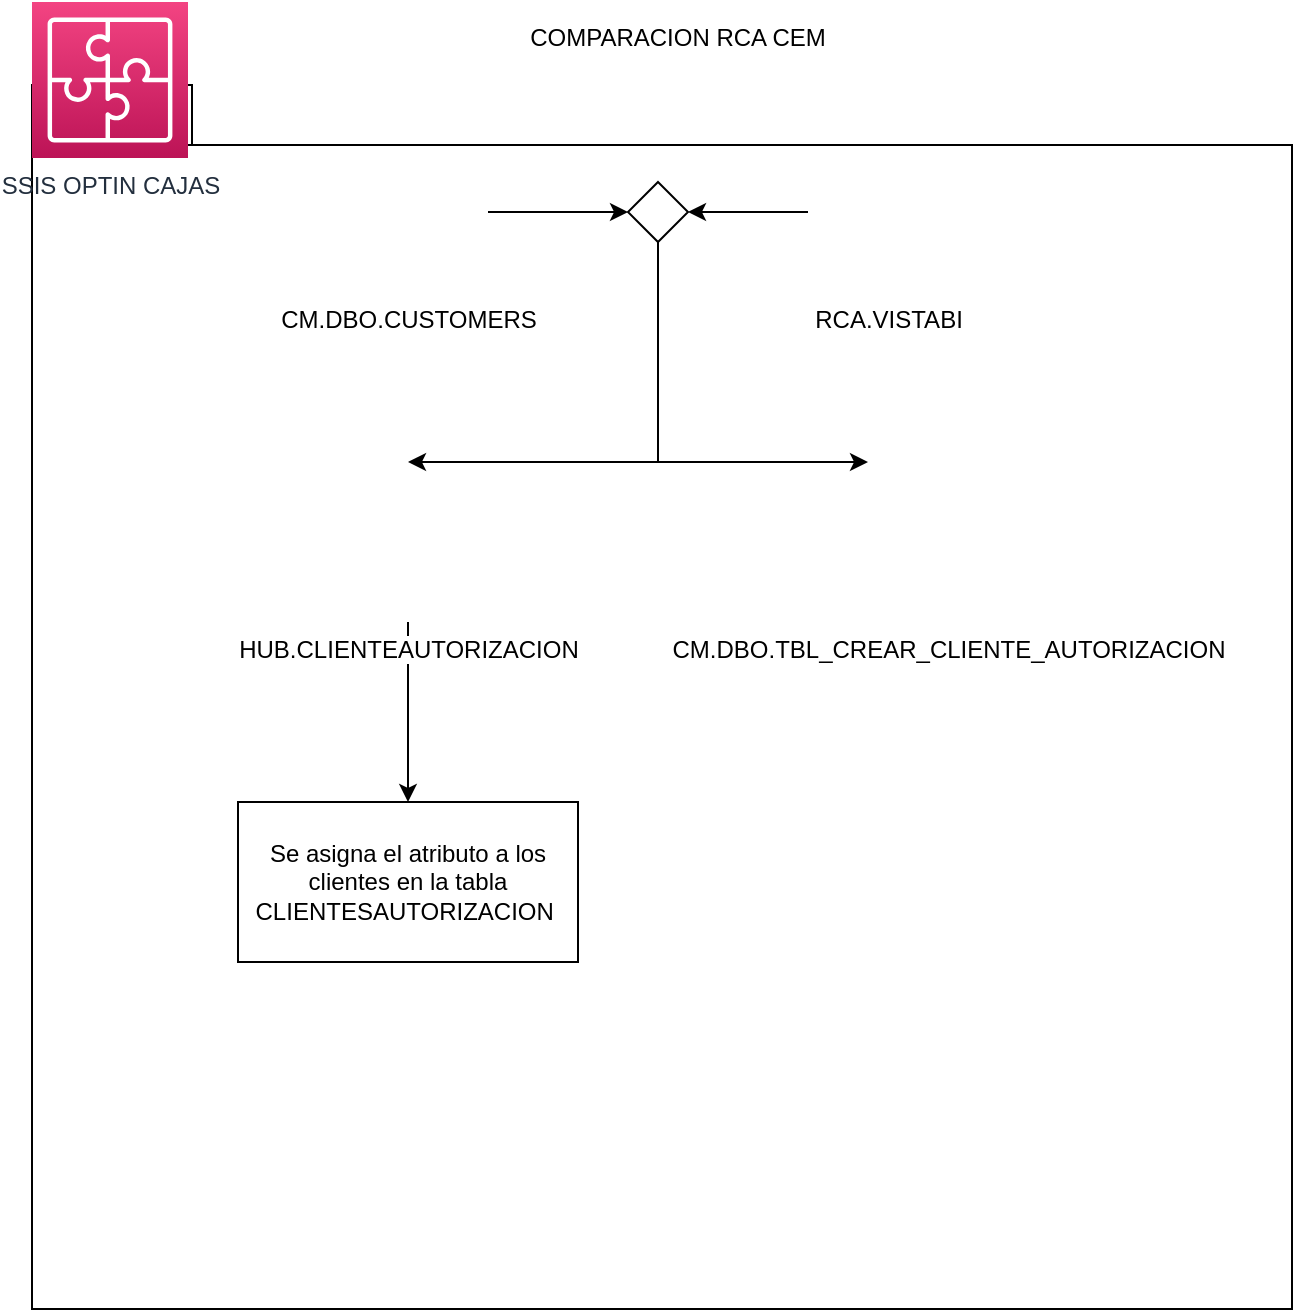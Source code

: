 <mxfile version="14.3.1" type="github">
  <diagram id="tbjKbnCgzQjoQIHhCRZZ" name="Page-1">
    <mxGraphModel dx="1422" dy="762" grid="1" gridSize="10" guides="1" tooltips="1" connect="1" arrows="1" fold="1" page="1" pageScale="1" pageWidth="827" pageHeight="1169" math="0" shadow="0">
      <root>
        <mxCell id="0" />
        <mxCell id="1" parent="0" />
        <mxCell id="jcuCTIWn-NrLxVkxE76w-7" value="" style="shape=folder;fontStyle=1;tabWidth=80;tabHeight=30;tabPosition=left;html=1;boundedLbl=1;" vertex="1" parent="1">
          <mxGeometry x="32" y="261.5" width="630" height="612" as="geometry" />
        </mxCell>
        <mxCell id="jcuCTIWn-NrLxVkxE76w-5" value="SSIS OPTIN CAJAS" style="points=[[0,0,0],[0.25,0,0],[0.5,0,0],[0.75,0,0],[1,0,0],[0,1,0],[0.25,1,0],[0.5,1,0],[0.75,1,0],[1,1,0],[0,0.25,0],[0,0.5,0],[0,0.75,0],[1,0.25,0],[1,0.5,0],[1,0.75,0]];outlineConnect=0;fontColor=#232F3E;gradientColor=#F34482;gradientDirection=north;fillColor=#BC1356;strokeColor=#ffffff;dashed=0;verticalLabelPosition=bottom;verticalAlign=top;align=center;html=1;fontSize=12;fontStyle=0;aspect=fixed;shape=mxgraph.aws4.resourceIcon;resIcon=mxgraph.aws4.application_integration;" vertex="1" parent="1">
          <mxGeometry x="32" y="220" width="78" height="78" as="geometry" />
        </mxCell>
        <mxCell id="jcuCTIWn-NrLxVkxE76w-12" style="edgeStyle=orthogonalEdgeStyle;rounded=0;orthogonalLoop=1;jettySize=auto;html=1;entryX=0;entryY=0.5;entryDx=0;entryDy=0;" edge="1" parent="1" source="jcuCTIWn-NrLxVkxE76w-8" target="jcuCTIWn-NrLxVkxE76w-10">
          <mxGeometry relative="1" as="geometry" />
        </mxCell>
        <mxCell id="jcuCTIWn-NrLxVkxE76w-8" value="CM.DBO.CUSTOMERS" style="shape=image;html=1;verticalAlign=top;verticalLabelPosition=bottom;labelBackgroundColor=#ffffff;imageAspect=0;aspect=fixed;image=https://cdn0.iconfinder.com/data/icons/small-n-flat/24/678113-database-128.png" vertex="1" parent="1">
          <mxGeometry x="180" y="285" width="80" height="80" as="geometry" />
        </mxCell>
        <mxCell id="jcuCTIWn-NrLxVkxE76w-11" style="edgeStyle=orthogonalEdgeStyle;rounded=0;orthogonalLoop=1;jettySize=auto;html=1;entryX=1;entryY=0.5;entryDx=0;entryDy=0;" edge="1" parent="1" source="jcuCTIWn-NrLxVkxE76w-6" target="jcuCTIWn-NrLxVkxE76w-10">
          <mxGeometry relative="1" as="geometry" />
        </mxCell>
        <mxCell id="jcuCTIWn-NrLxVkxE76w-6" value="RCA.VISTABI" style="shape=image;html=1;verticalAlign=top;verticalLabelPosition=bottom;labelBackgroundColor=#ffffff;imageAspect=0;aspect=fixed;image=https://cdn0.iconfinder.com/data/icons/small-n-flat/24/678113-database-128.png" vertex="1" parent="1">
          <mxGeometry x="420" y="285" width="80" height="80" as="geometry" />
        </mxCell>
        <mxCell id="jcuCTIWn-NrLxVkxE76w-14" style="edgeStyle=orthogonalEdgeStyle;rounded=0;orthogonalLoop=1;jettySize=auto;html=1;entryX=0.5;entryY=0;entryDx=0;entryDy=0;" edge="1" parent="1" source="jcuCTIWn-NrLxVkxE76w-10" target="jcuCTIWn-NrLxVkxE76w-13">
          <mxGeometry relative="1" as="geometry">
            <Array as="points">
              <mxPoint x="345" y="450" />
            </Array>
          </mxGeometry>
        </mxCell>
        <mxCell id="jcuCTIWn-NrLxVkxE76w-31" style="edgeStyle=orthogonalEdgeStyle;rounded=0;orthogonalLoop=1;jettySize=auto;html=1;" edge="1" parent="1" source="jcuCTIWn-NrLxVkxE76w-10" target="jcuCTIWn-NrLxVkxE76w-30">
          <mxGeometry relative="1" as="geometry">
            <Array as="points">
              <mxPoint x="345" y="450" />
            </Array>
          </mxGeometry>
        </mxCell>
        <mxCell id="jcuCTIWn-NrLxVkxE76w-10" value="" style="rhombus;whiteSpace=wrap;html=1;" vertex="1" parent="1">
          <mxGeometry x="330" y="310" width="30" height="30" as="geometry" />
        </mxCell>
        <mxCell id="jcuCTIWn-NrLxVkxE76w-35" style="edgeStyle=orthogonalEdgeStyle;rounded=0;orthogonalLoop=1;jettySize=auto;html=1;entryX=0.5;entryY=0;entryDx=0;entryDy=0;" edge="1" parent="1" source="jcuCTIWn-NrLxVkxE76w-13" target="jcuCTIWn-NrLxVkxE76w-34">
          <mxGeometry relative="1" as="geometry" />
        </mxCell>
        <mxCell id="jcuCTIWn-NrLxVkxE76w-13" value="HUB.CLIENTEAUTORIZACION" style="shape=image;html=1;verticalAlign=top;verticalLabelPosition=bottom;labelBackgroundColor=#ffffff;imageAspect=0;aspect=fixed;image=https://cdn0.iconfinder.com/data/icons/small-n-flat/24/678113-database-128.png" vertex="1" parent="1">
          <mxGeometry x="180" y="450" width="80" height="80" as="geometry" />
        </mxCell>
        <mxCell id="jcuCTIWn-NrLxVkxE76w-15" value="COMPARACION RCA CEM" style="text;html=1;strokeColor=none;fillColor=none;align=center;verticalAlign=middle;whiteSpace=wrap;rounded=0;" vertex="1" parent="1">
          <mxGeometry x="240" y="228" width="230" height="20" as="geometry" />
        </mxCell>
        <mxCell id="jcuCTIWn-NrLxVkxE76w-30" value="CM.DBO.TBL_CREAR_CLIENTE_AUTORIZACION" style="shape=image;html=1;verticalAlign=top;verticalLabelPosition=bottom;labelBackgroundColor=#ffffff;imageAspect=0;aspect=fixed;image=https://cdn0.iconfinder.com/data/icons/small-n-flat/24/678113-database-128.png" vertex="1" parent="1">
          <mxGeometry x="450" y="450" width="80" height="80" as="geometry" />
        </mxCell>
        <mxCell id="jcuCTIWn-NrLxVkxE76w-34" value="Se asigna el atributo a los clientes en la tabla CLIENTESAUTORIZACION&amp;nbsp;" style="rounded=0;whiteSpace=wrap;html=1;" vertex="1" parent="1">
          <mxGeometry x="135" y="620" width="170" height="80" as="geometry" />
        </mxCell>
      </root>
    </mxGraphModel>
  </diagram>
</mxfile>

